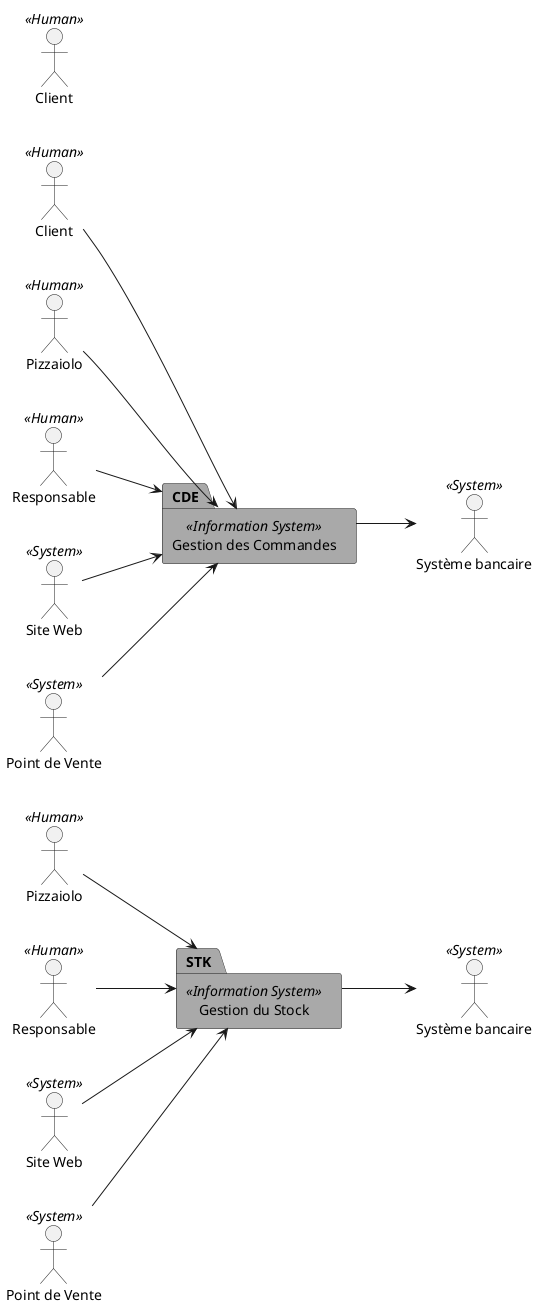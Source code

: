 @startuml
/' Start UML Class '/

/' Flow Direction '/
left to right direction

/' Actor and Entity '/
:Client: << Human >> as C1
:Pizzaiolo: << Human >> as P1
:Pizzaiolo: << Human >> as P2
:Responsable: << Human >> as R1
:Responsable: << Human >> as R2
:Client: << Human >> as C2

:Site Web: << System >> as Web1
:Site Web: << System >> as Web2
:Point de Vente: << System >> as PDV1
:Point de Vente: << System >> as PDV2
:Système bancaire: << System >> as Bank1
:Système bancaire: << System >> as Bank2

/' Packages '/
package "Gestion des Commandes" <<Information System>> as "CDE" #A9A9A9 {
}

package "Gestion du Stock" <<Information System>> as STK #A9A9A9 {
}

/' Ordering actor and entity '/
CDE -[hidden] STK

/' Relationship CDE '/
C1 --> CDE
P1 --> CDE
R1 --> CDE
Web1 --> CDE
PDV1 --> CDE
CDE --> Bank1

/' Relationship STK '/
P2 --> STK
R2 --> STK
Web2 --> STK
PDV2 --> STK
STK --> Bank2



/'
:Main Admin: as Admin
(Use the application) as (Use)

User -> (Start)
User --> (Use)

Admin ---> (Use)

note right of Admin : This is an example.

note right of (Use)
A note can also
be on several lines
end note

note "This note is connected\nto several objects." as N2
(Start) .. N2
N2 .. (Use)
'/
@enduml